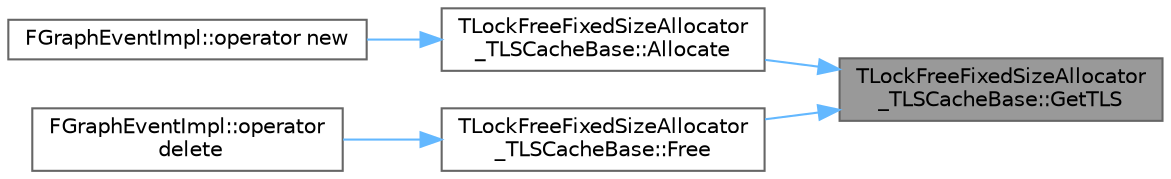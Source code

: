 digraph "TLockFreeFixedSizeAllocator_TLSCacheBase::GetTLS"
{
 // INTERACTIVE_SVG=YES
 // LATEX_PDF_SIZE
  bgcolor="transparent";
  edge [fontname=Helvetica,fontsize=10,labelfontname=Helvetica,labelfontsize=10];
  node [fontname=Helvetica,fontsize=10,shape=box,height=0.2,width=0.4];
  rankdir="RL";
  Node1 [id="Node000001",label="TLockFreeFixedSizeAllocator\l_TLSCacheBase::GetTLS",height=0.2,width=0.4,color="gray40", fillcolor="grey60", style="filled", fontcolor="black",tooltip=" "];
  Node1 -> Node2 [id="edge1_Node000001_Node000002",dir="back",color="steelblue1",style="solid",tooltip=" "];
  Node2 [id="Node000002",label="TLockFreeFixedSizeAllocator\l_TLSCacheBase::Allocate",height=0.2,width=0.4,color="grey40", fillcolor="white", style="filled",URL="$d6/dba/classTLockFreeFixedSizeAllocator__TLSCacheBase.html#a64b5f447a96403320911d3741611564a",tooltip="Allocates a memory block of size SIZE."];
  Node2 -> Node3 [id="edge2_Node000002_Node000003",dir="back",color="steelblue1",style="solid",tooltip=" "];
  Node3 [id="Node000003",label="FGraphEventImpl::operator new",height=0.2,width=0.4,color="grey40", fillcolor="white", style="filled",URL="$de/dcf/classFGraphEventImpl.html#a8d1cd1641668cac3eecc2aabc7d21730",tooltip=" "];
  Node1 -> Node4 [id="edge3_Node000001_Node000004",dir="back",color="steelblue1",style="solid",tooltip=" "];
  Node4 [id="Node000004",label="TLockFreeFixedSizeAllocator\l_TLSCacheBase::Free",height=0.2,width=0.4,color="grey40", fillcolor="white", style="filled",URL="$d6/dba/classTLockFreeFixedSizeAllocator__TLSCacheBase.html#a034530143ec0b8e5385cd0387da29d83",tooltip="Puts a memory block previously obtained from Allocate() back on the free list for future use."];
  Node4 -> Node5 [id="edge4_Node000004_Node000005",dir="back",color="steelblue1",style="solid",tooltip=" "];
  Node5 [id="Node000005",label="FGraphEventImpl::operator\l delete",height=0.2,width=0.4,color="grey40", fillcolor="white", style="filled",URL="$de/dcf/classFGraphEventImpl.html#a79604e5806cf51a49a34cd03d59af405",tooltip=" "];
}
